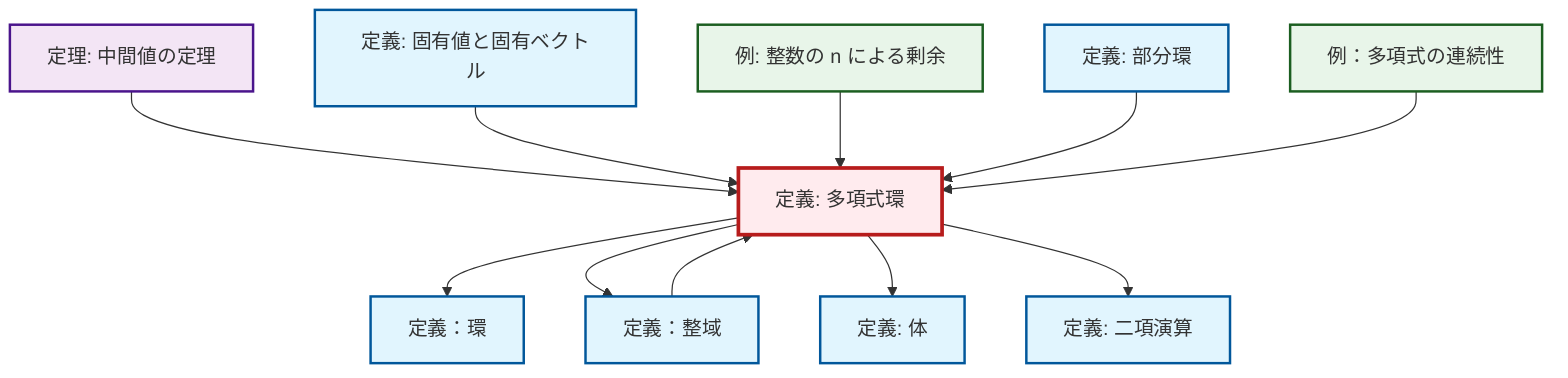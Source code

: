 graph TD
    classDef definition fill:#e1f5fe,stroke:#01579b,stroke-width:2px
    classDef theorem fill:#f3e5f5,stroke:#4a148c,stroke-width:2px
    classDef axiom fill:#fff3e0,stroke:#e65100,stroke-width:2px
    classDef example fill:#e8f5e9,stroke:#1b5e20,stroke-width:2px
    classDef current fill:#ffebee,stroke:#b71c1c,stroke-width:3px
    def-field["定義: 体"]:::definition
    def-ring["定義：環"]:::definition
    def-subring["定義: 部分環"]:::definition
    def-binary-operation["定義: 二項演算"]:::definition
    thm-intermediate-value["定理: 中間値の定理"]:::theorem
    def-eigenvalue-eigenvector["定義: 固有値と固有ベクトル"]:::definition
    ex-polynomial-continuity["例：多項式の連続性"]:::example
    def-polynomial-ring["定義: 多項式環"]:::definition
    def-integral-domain["定義：整域"]:::definition
    ex-quotient-integers-mod-n["例: 整数の n による剰余"]:::example
    thm-intermediate-value --> def-polynomial-ring
    def-eigenvalue-eigenvector --> def-polynomial-ring
    def-polynomial-ring --> def-ring
    ex-quotient-integers-mod-n --> def-polynomial-ring
    def-integral-domain --> def-polynomial-ring
    def-polynomial-ring --> def-integral-domain
    def-subring --> def-polynomial-ring
    def-polynomial-ring --> def-field
    def-polynomial-ring --> def-binary-operation
    ex-polynomial-continuity --> def-polynomial-ring
    class def-polynomial-ring current
